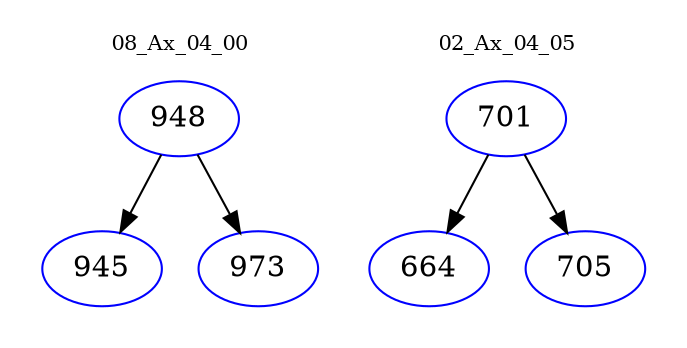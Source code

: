 digraph{
subgraph cluster_0 {
color = white
label = "08_Ax_04_00";
fontsize=10;
T0_948 [label="948", color="blue"]
T0_948 -> T0_945 [color="black"]
T0_945 [label="945", color="blue"]
T0_948 -> T0_973 [color="black"]
T0_973 [label="973", color="blue"]
}
subgraph cluster_1 {
color = white
label = "02_Ax_04_05";
fontsize=10;
T1_701 [label="701", color="blue"]
T1_701 -> T1_664 [color="black"]
T1_664 [label="664", color="blue"]
T1_701 -> T1_705 [color="black"]
T1_705 [label="705", color="blue"]
}
}
